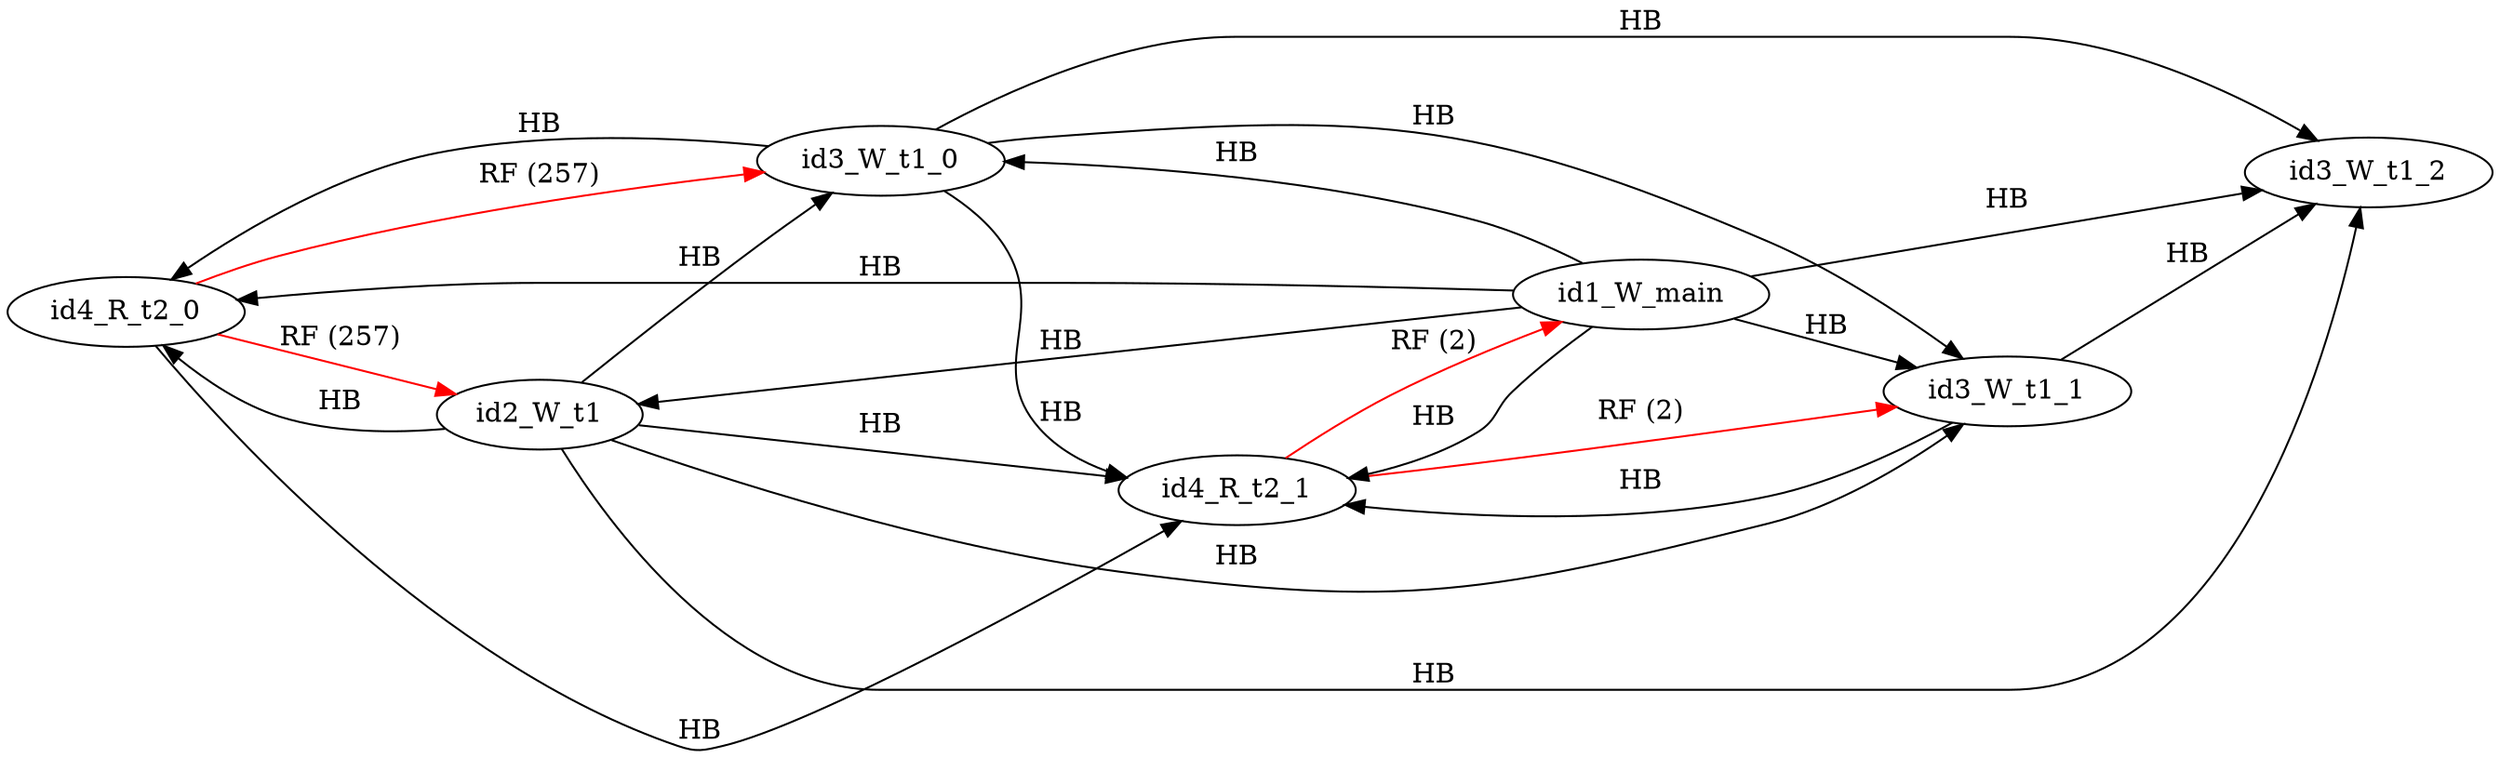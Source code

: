 digraph memory_model {
rankdir=LR;
splines=true; esep=0.5;
id4_R_t2_0 -> id2_W_t1 [label = "RF (257)", color="red"];
id4_R_t2_0 -> id3_W_t1_0 [label = "RF (257)", color="red"];
id4_R_t2_1 -> id1_W_main [label = "RF (2)", color="red"];
id4_R_t2_1 -> id3_W_t1_1 [label = "RF (2)", color="red"];
id2_W_t1 -> id3_W_t1_0 [label = "HB", color="black"];
id2_W_t1 -> id3_W_t1_1 [label = "HB", color="black"];
id2_W_t1 -> id3_W_t1_2 [label = "HB", color="black"];
id3_W_t1_0 -> id3_W_t1_1 [label = "HB", color="black"];
id3_W_t1_0 -> id3_W_t1_2 [label = "HB", color="black"];
id3_W_t1_1 -> id3_W_t1_2 [label = "HB", color="black"];
id4_R_t2_0 -> id4_R_t2_1 [label = "HB", color="black"];
id1_W_main -> id2_W_t1 [label = "HB", color="black"];
id1_W_main -> id3_W_t1_0 [label = "HB", color="black"];
id1_W_main -> id3_W_t1_1 [label = "HB", color="black"];
id1_W_main -> id3_W_t1_2 [label = "HB", color="black"];
id1_W_main -> id4_R_t2_0 [label = "HB", color="black"];
id1_W_main -> id4_R_t2_1 [label = "HB", color="black"];
id2_W_t1 -> id4_R_t2_0 [label = "HB", color="black"];
id2_W_t1 -> id4_R_t2_1 [label = "HB", color="black"];
id3_W_t1_0 -> id4_R_t2_0 [label = "HB", color="black"];
id3_W_t1_0 -> id4_R_t2_1 [label = "HB", color="black"];
id3_W_t1_1 -> id4_R_t2_1 [label = "HB", color="black"];
id1_W_main [pos="2.5,8!"]
id2_W_t1 [pos="0,6!"]
id3_W_t1_0 [pos="0,4!"]
id3_W_t1_1 [pos="0,2!"]
id3_W_t1_2 [pos="0,0!"]
id4_R_t2_0 [pos="5,6!"]
id4_R_t2_1 [pos="5,4!"]
}